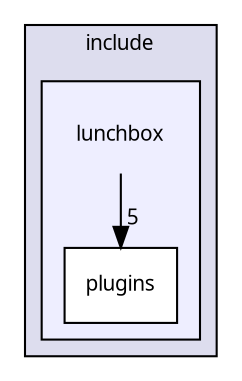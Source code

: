 digraph "lunchbox" {
  compound=true
  node [ fontsize="10", fontname="Sans"];
  edge [ labelfontsize="10", labelfontname="Sans"];
  subgraph clusterdir_cf62f77d37a544ccc4a3077c34c32ef6 {
    graph [ bgcolor="#ddddee", pencolor="black", label="include" fontname="Sans", fontsize="10", URL="dir_cf62f77d37a544ccc4a3077c34c32ef6.html"]
  subgraph clusterdir_3067915c0f44e3b8817e242888dcc316 {
    graph [ bgcolor="#eeeeff", pencolor="black", label="" URL="dir_3067915c0f44e3b8817e242888dcc316.html"];
    dir_3067915c0f44e3b8817e242888dcc316 [shape=plaintext label="lunchbox"];
    dir_61891ae28a8c59de666f715f34075588 [shape=box label="plugins" color="black" fillcolor="white" style="filled" URL="dir_61891ae28a8c59de666f715f34075588.html"];
  }
  }
  dir_3067915c0f44e3b8817e242888dcc316->dir_61891ae28a8c59de666f715f34075588 [headlabel="5", labeldistance=1.5 headhref="dir_000004_000005.html"];
}

